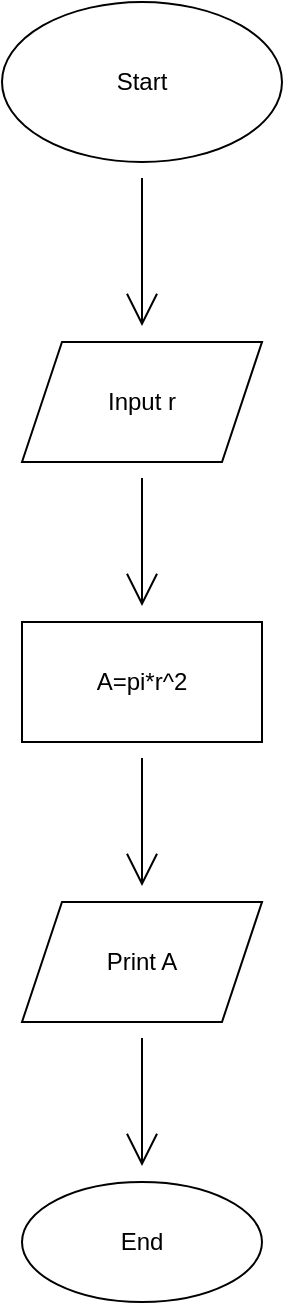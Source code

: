 <mxfile version="15.3.4" type="github">
  <diagram id="C5RBs43oDa-KdzZeNtuy" name="Page-1">
    <mxGraphModel dx="868" dy="482" grid="1" gridSize="10" guides="1" tooltips="1" connect="1" arrows="1" fold="1" page="1" pageScale="1" pageWidth="827" pageHeight="1169" math="0" shadow="0">
      <root>
        <mxCell id="WIyWlLk6GJQsqaUBKTNV-0" />
        <mxCell id="WIyWlLk6GJQsqaUBKTNV-1" parent="WIyWlLk6GJQsqaUBKTNV-0" />
        <mxCell id="flukdcnShlW9ijIzd7_n-2" value="" style="edgeStyle=none;curved=1;rounded=0;orthogonalLoop=1;jettySize=auto;html=1;endArrow=open;startSize=14;endSize=14;sourcePerimeterSpacing=8;targetPerimeterSpacing=8;" edge="1" parent="WIyWlLk6GJQsqaUBKTNV-1" source="flukdcnShlW9ijIzd7_n-0" target="flukdcnShlW9ijIzd7_n-1">
          <mxGeometry relative="1" as="geometry" />
        </mxCell>
        <mxCell id="flukdcnShlW9ijIzd7_n-0" value="Start" style="ellipse;whiteSpace=wrap;html=1;hachureGap=4;pointerEvents=0;" vertex="1" parent="WIyWlLk6GJQsqaUBKTNV-1">
          <mxGeometry x="320" y="60" width="140" height="80" as="geometry" />
        </mxCell>
        <mxCell id="flukdcnShlW9ijIzd7_n-4" value="" style="edgeStyle=none;curved=1;rounded=0;orthogonalLoop=1;jettySize=auto;html=1;endArrow=open;startSize=14;endSize=14;sourcePerimeterSpacing=8;targetPerimeterSpacing=8;" edge="1" parent="WIyWlLk6GJQsqaUBKTNV-1" source="flukdcnShlW9ijIzd7_n-1" target="flukdcnShlW9ijIzd7_n-3">
          <mxGeometry relative="1" as="geometry" />
        </mxCell>
        <mxCell id="flukdcnShlW9ijIzd7_n-1" value="Input r" style="shape=parallelogram;perimeter=parallelogramPerimeter;whiteSpace=wrap;html=1;fixedSize=1;hachureGap=4;" vertex="1" parent="WIyWlLk6GJQsqaUBKTNV-1">
          <mxGeometry x="330" y="230" width="120" height="60" as="geometry" />
        </mxCell>
        <mxCell id="flukdcnShlW9ijIzd7_n-6" value="" style="edgeStyle=none;curved=1;rounded=0;orthogonalLoop=1;jettySize=auto;html=1;endArrow=open;startSize=14;endSize=14;sourcePerimeterSpacing=8;targetPerimeterSpacing=8;" edge="1" parent="WIyWlLk6GJQsqaUBKTNV-1" source="flukdcnShlW9ijIzd7_n-3" target="flukdcnShlW9ijIzd7_n-5">
          <mxGeometry relative="1" as="geometry" />
        </mxCell>
        <mxCell id="flukdcnShlW9ijIzd7_n-3" value="A=pi*r^2" style="whiteSpace=wrap;html=1;hachureGap=4;" vertex="1" parent="WIyWlLk6GJQsqaUBKTNV-1">
          <mxGeometry x="330" y="370" width="120" height="60" as="geometry" />
        </mxCell>
        <mxCell id="flukdcnShlW9ijIzd7_n-8" value="" style="edgeStyle=none;curved=1;rounded=0;orthogonalLoop=1;jettySize=auto;html=1;endArrow=open;startSize=14;endSize=14;sourcePerimeterSpacing=8;targetPerimeterSpacing=8;" edge="1" parent="WIyWlLk6GJQsqaUBKTNV-1" source="flukdcnShlW9ijIzd7_n-5" target="flukdcnShlW9ijIzd7_n-7">
          <mxGeometry relative="1" as="geometry" />
        </mxCell>
        <mxCell id="flukdcnShlW9ijIzd7_n-5" value="Print A" style="shape=parallelogram;perimeter=parallelogramPerimeter;whiteSpace=wrap;html=1;fixedSize=1;hachureGap=4;" vertex="1" parent="WIyWlLk6GJQsqaUBKTNV-1">
          <mxGeometry x="330" y="510" width="120" height="60" as="geometry" />
        </mxCell>
        <mxCell id="flukdcnShlW9ijIzd7_n-7" value="End" style="ellipse;whiteSpace=wrap;html=1;hachureGap=4;" vertex="1" parent="WIyWlLk6GJQsqaUBKTNV-1">
          <mxGeometry x="330" y="650" width="120" height="60" as="geometry" />
        </mxCell>
      </root>
    </mxGraphModel>
  </diagram>
</mxfile>
